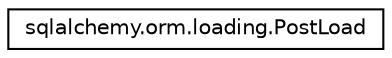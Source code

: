 digraph "Graphical Class Hierarchy"
{
 // LATEX_PDF_SIZE
  edge [fontname="Helvetica",fontsize="10",labelfontname="Helvetica",labelfontsize="10"];
  node [fontname="Helvetica",fontsize="10",shape=record];
  rankdir="LR";
  Node0 [label="sqlalchemy.orm.loading.PostLoad",height=0.2,width=0.4,color="black", fillcolor="white", style="filled",URL="$classsqlalchemy_1_1orm_1_1loading_1_1PostLoad.html",tooltip=" "];
}
